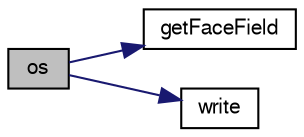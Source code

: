 digraph "os"
{
  bgcolor="transparent";
  edge [fontname="FreeSans",fontsize="10",labelfontname="FreeSans",labelfontsize="10"];
  node [fontname="FreeSans",fontsize="10",shape=record];
  rankdir="LR";
  Node2 [label="os",height=0.2,width=0.4,color="black", fillcolor="grey75", style="filled", fontcolor="black"];
  Node2 -> Node3 [color="midnightblue",fontsize="10",style="solid",fontname="FreeSans"];
  Node3 [label="getFaceField",height=0.2,width=0.4,color="black",URL="$a31726.html#a94e88106b2f890e2793ba2e1fc9d6cc5",tooltip="Extract face data. "];
  Node2 -> Node4 [color="midnightblue",fontsize="10",style="solid",fontname="FreeSans"];
  Node4 [label="write",height=0.2,width=0.4,color="black",URL="$a31726.html#a630d1439a23d0189322db4b063af0b5f",tooltip="Write surfaceFields. "];
}
